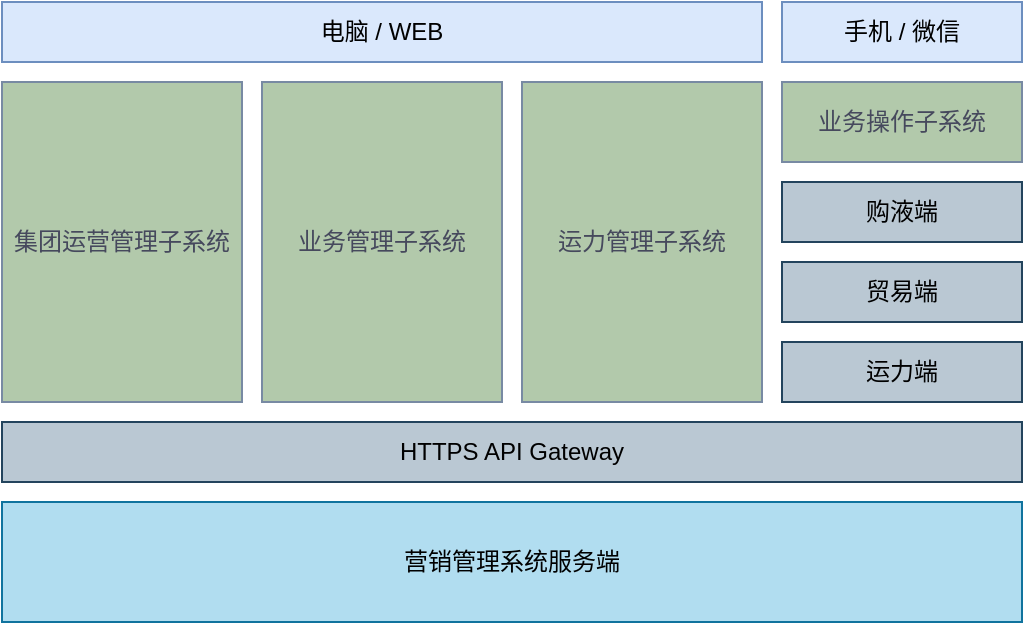<mxfile version="16.1.0" type="github">
  <diagram id="x0EZh-DOJBQfG6QSc-WA" name="Page-1">
    <mxGraphModel dx="1186" dy="771" grid="1" gridSize="10" guides="1" tooltips="1" connect="1" arrows="1" fold="1" page="1" pageScale="1" pageWidth="827" pageHeight="1169" math="0" shadow="0">
      <root>
        <mxCell id="0" />
        <mxCell id="1" parent="0" />
        <mxCell id="-MnHde-2bp_Zg5yJfrEA-1" value="业务管理子系统" style="rounded=0;whiteSpace=wrap;html=1;fillColor=#B2C9AB;strokeColor=#788AA3;fontColor=#46495D;" vertex="1" parent="1">
          <mxGeometry x="250" y="250" width="120" height="160" as="geometry" />
        </mxCell>
        <mxCell id="-MnHde-2bp_Zg5yJfrEA-2" value="集团运营管理子系统" style="rounded=0;whiteSpace=wrap;html=1;fillColor=#B2C9AB;strokeColor=#788AA3;fontColor=#46495D;" vertex="1" parent="1">
          <mxGeometry x="120" y="250" width="120" height="160" as="geometry" />
        </mxCell>
        <mxCell id="-MnHde-2bp_Zg5yJfrEA-3" value="运力管理子系统" style="rounded=0;whiteSpace=wrap;html=1;fillColor=#B2C9AB;strokeColor=#788AA3;fontColor=#46495D;" vertex="1" parent="1">
          <mxGeometry x="380" y="250" width="120" height="160" as="geometry" />
        </mxCell>
        <mxCell id="-MnHde-2bp_Zg5yJfrEA-4" value="业务操作子系统" style="rounded=0;whiteSpace=wrap;html=1;fillColor=#B2C9AB;strokeColor=#788AA3;fontColor=#46495D;" vertex="1" parent="1">
          <mxGeometry x="510" y="250" width="120" height="40" as="geometry" />
        </mxCell>
        <mxCell id="-MnHde-2bp_Zg5yJfrEA-5" value="购液端" style="rounded=0;whiteSpace=wrap;html=1;fillColor=#bac8d3;strokeColor=#23445d;labelBorderColor=none;labelBackgroundColor=none;horizontal=1;" vertex="1" parent="1">
          <mxGeometry x="510" y="300" width="120" height="30" as="geometry" />
        </mxCell>
        <mxCell id="-MnHde-2bp_Zg5yJfrEA-6" value="贸易端" style="rounded=0;whiteSpace=wrap;html=1;fillColor=#bac8d3;strokeColor=#23445d;labelBorderColor=none;labelBackgroundColor=none;horizontal=1;" vertex="1" parent="1">
          <mxGeometry x="510" y="340" width="120" height="30" as="geometry" />
        </mxCell>
        <mxCell id="-MnHde-2bp_Zg5yJfrEA-7" value="运力端" style="rounded=0;whiteSpace=wrap;html=1;fillColor=#bac8d3;strokeColor=#23445d;labelBorderColor=none;labelBackgroundColor=none;horizontal=1;" vertex="1" parent="1">
          <mxGeometry x="510" y="380" width="120" height="30" as="geometry" />
        </mxCell>
        <mxCell id="-MnHde-2bp_Zg5yJfrEA-9" value="营销管理系统服务端" style="rounded=0;whiteSpace=wrap;html=1;fillColor=#b1ddf0;strokeColor=#10739e;" vertex="1" parent="1">
          <mxGeometry x="120" y="460" width="510" height="60" as="geometry" />
        </mxCell>
        <mxCell id="-MnHde-2bp_Zg5yJfrEA-11" value="手机 / 微信" style="rounded=0;whiteSpace=wrap;html=1;fillColor=#dae8fc;strokeColor=#6c8ebf;labelBorderColor=none;labelBackgroundColor=none;horizontal=1;" vertex="1" parent="1">
          <mxGeometry x="510" y="210" width="120" height="30" as="geometry" />
        </mxCell>
        <mxCell id="-MnHde-2bp_Zg5yJfrEA-12" value="电脑 / WEB" style="rounded=0;whiteSpace=wrap;html=1;fillColor=#dae8fc;strokeColor=#6c8ebf;labelBorderColor=none;labelBackgroundColor=none;horizontal=1;" vertex="1" parent="1">
          <mxGeometry x="120" y="210" width="380" height="30" as="geometry" />
        </mxCell>
        <mxCell id="-MnHde-2bp_Zg5yJfrEA-13" value="HTTPS API Gateway" style="rounded=0;whiteSpace=wrap;html=1;fillColor=#bac8d3;strokeColor=#23445d;labelBorderColor=none;labelBackgroundColor=none;horizontal=1;" vertex="1" parent="1">
          <mxGeometry x="120" y="420" width="510" height="30" as="geometry" />
        </mxCell>
      </root>
    </mxGraphModel>
  </diagram>
</mxfile>
